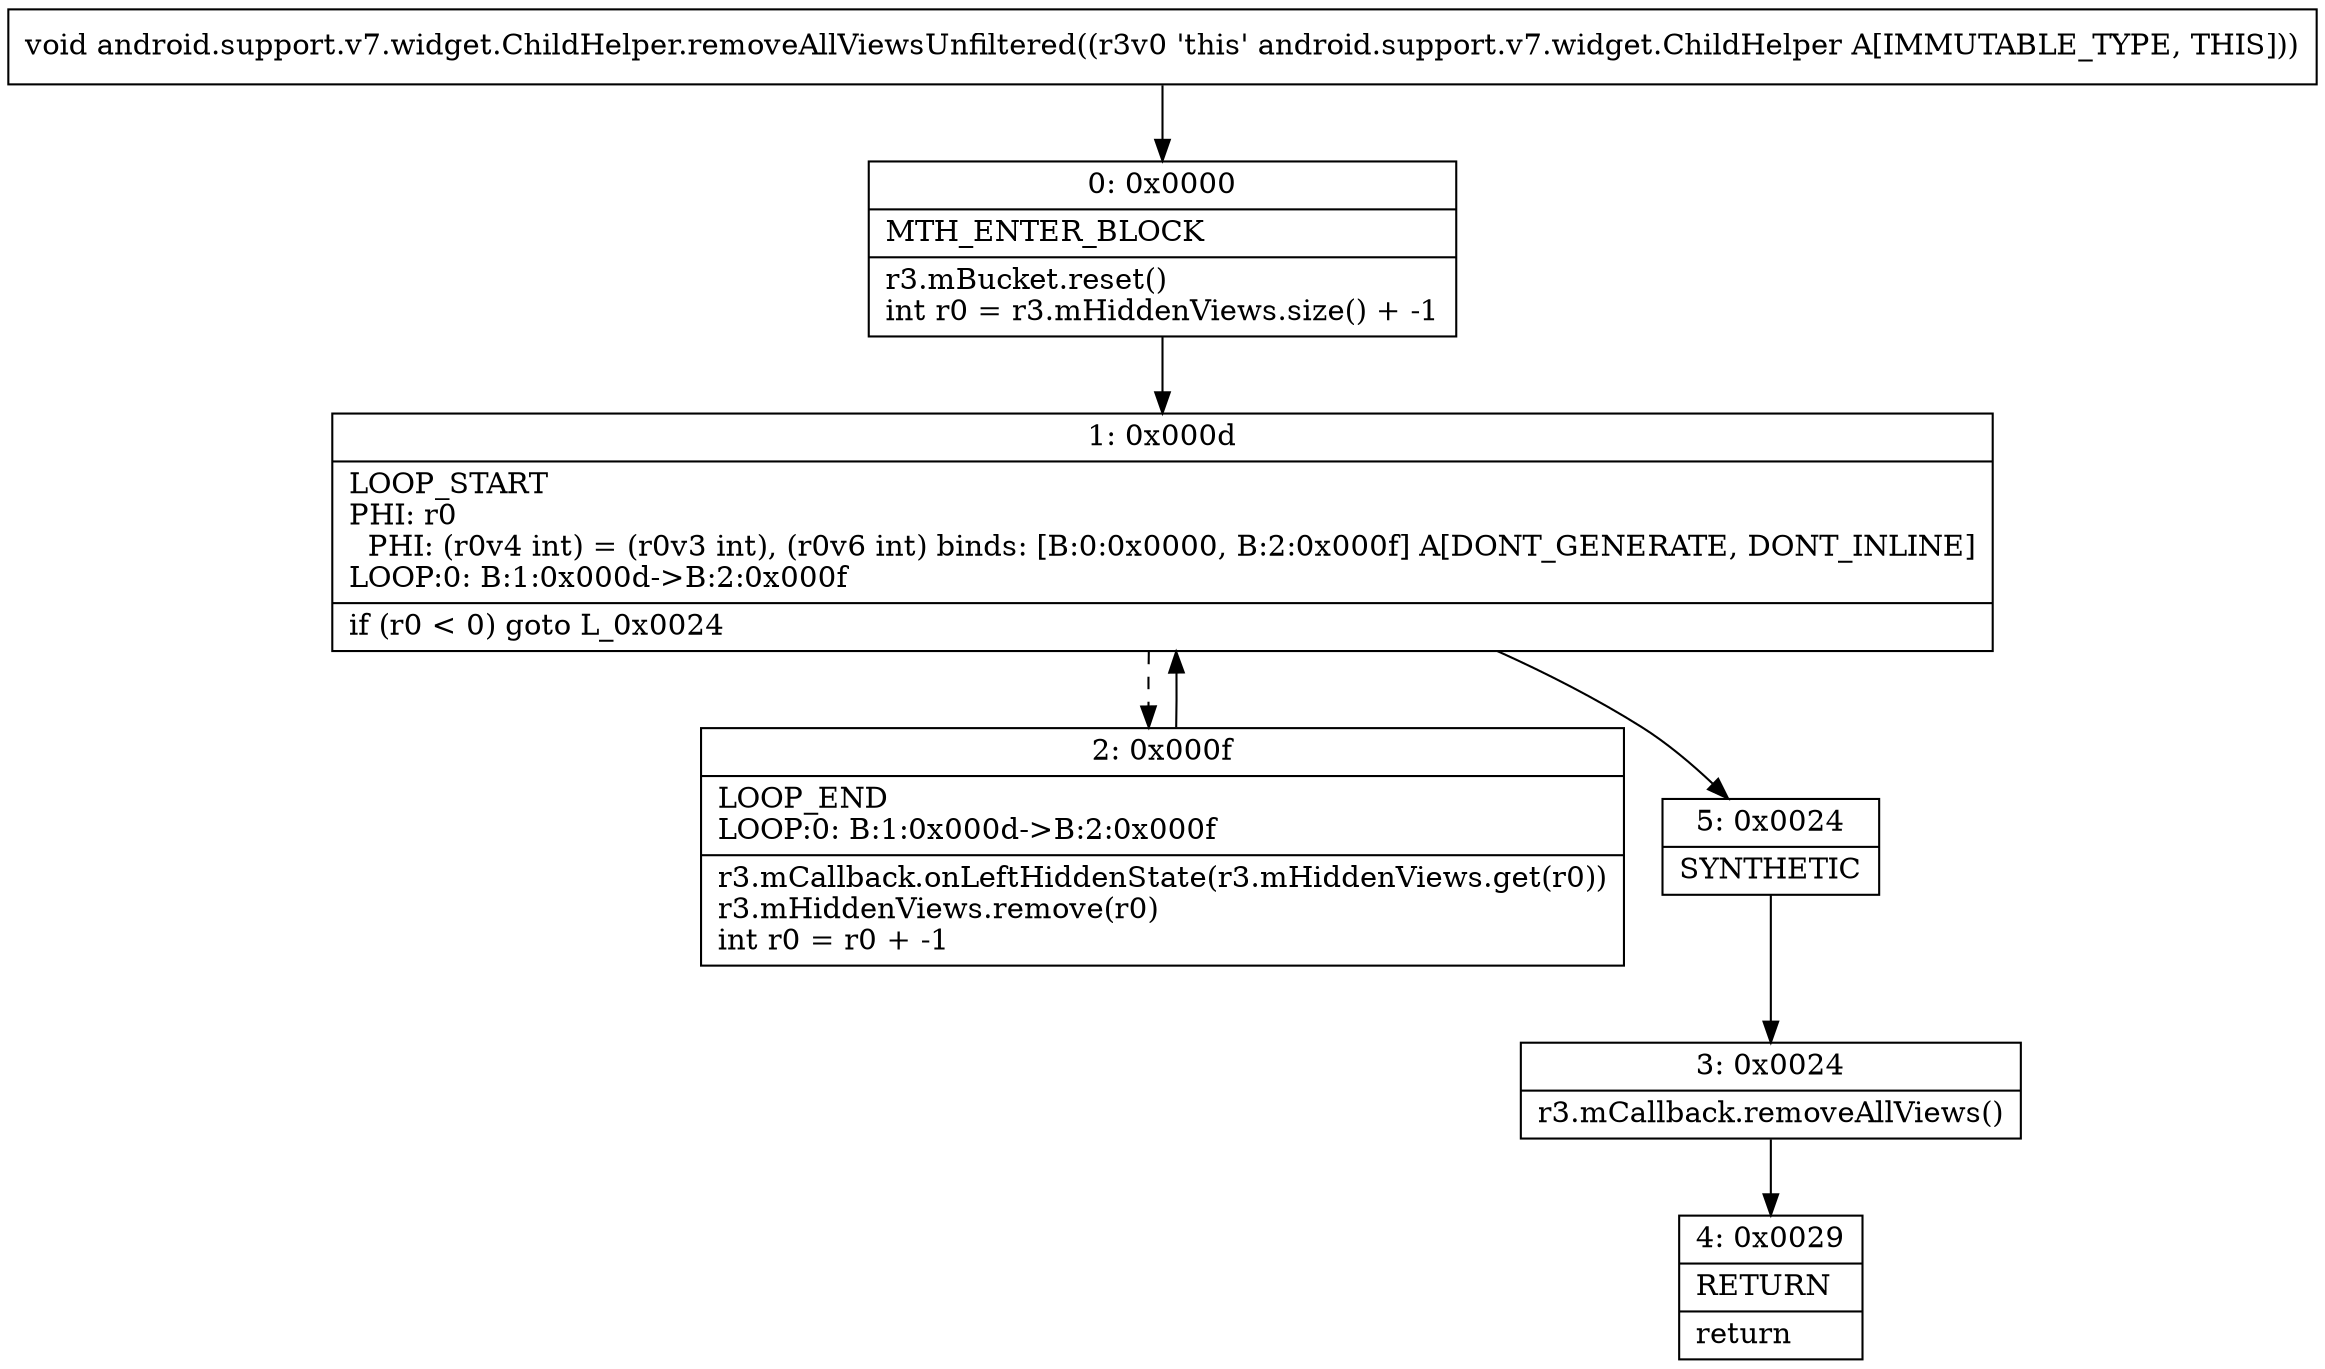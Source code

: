 digraph "CFG forandroid.support.v7.widget.ChildHelper.removeAllViewsUnfiltered()V" {
Node_0 [shape=record,label="{0\:\ 0x0000|MTH_ENTER_BLOCK\l|r3.mBucket.reset()\lint r0 = r3.mHiddenViews.size() + \-1\l}"];
Node_1 [shape=record,label="{1\:\ 0x000d|LOOP_START\lPHI: r0 \l  PHI: (r0v4 int) = (r0v3 int), (r0v6 int) binds: [B:0:0x0000, B:2:0x000f] A[DONT_GENERATE, DONT_INLINE]\lLOOP:0: B:1:0x000d\-\>B:2:0x000f\l|if (r0 \< 0) goto L_0x0024\l}"];
Node_2 [shape=record,label="{2\:\ 0x000f|LOOP_END\lLOOP:0: B:1:0x000d\-\>B:2:0x000f\l|r3.mCallback.onLeftHiddenState(r3.mHiddenViews.get(r0))\lr3.mHiddenViews.remove(r0)\lint r0 = r0 + \-1\l}"];
Node_3 [shape=record,label="{3\:\ 0x0024|r3.mCallback.removeAllViews()\l}"];
Node_4 [shape=record,label="{4\:\ 0x0029|RETURN\l|return\l}"];
Node_5 [shape=record,label="{5\:\ 0x0024|SYNTHETIC\l}"];
MethodNode[shape=record,label="{void android.support.v7.widget.ChildHelper.removeAllViewsUnfiltered((r3v0 'this' android.support.v7.widget.ChildHelper A[IMMUTABLE_TYPE, THIS])) }"];
MethodNode -> Node_0;
Node_0 -> Node_1;
Node_1 -> Node_2[style=dashed];
Node_1 -> Node_5;
Node_2 -> Node_1;
Node_3 -> Node_4;
Node_5 -> Node_3;
}

